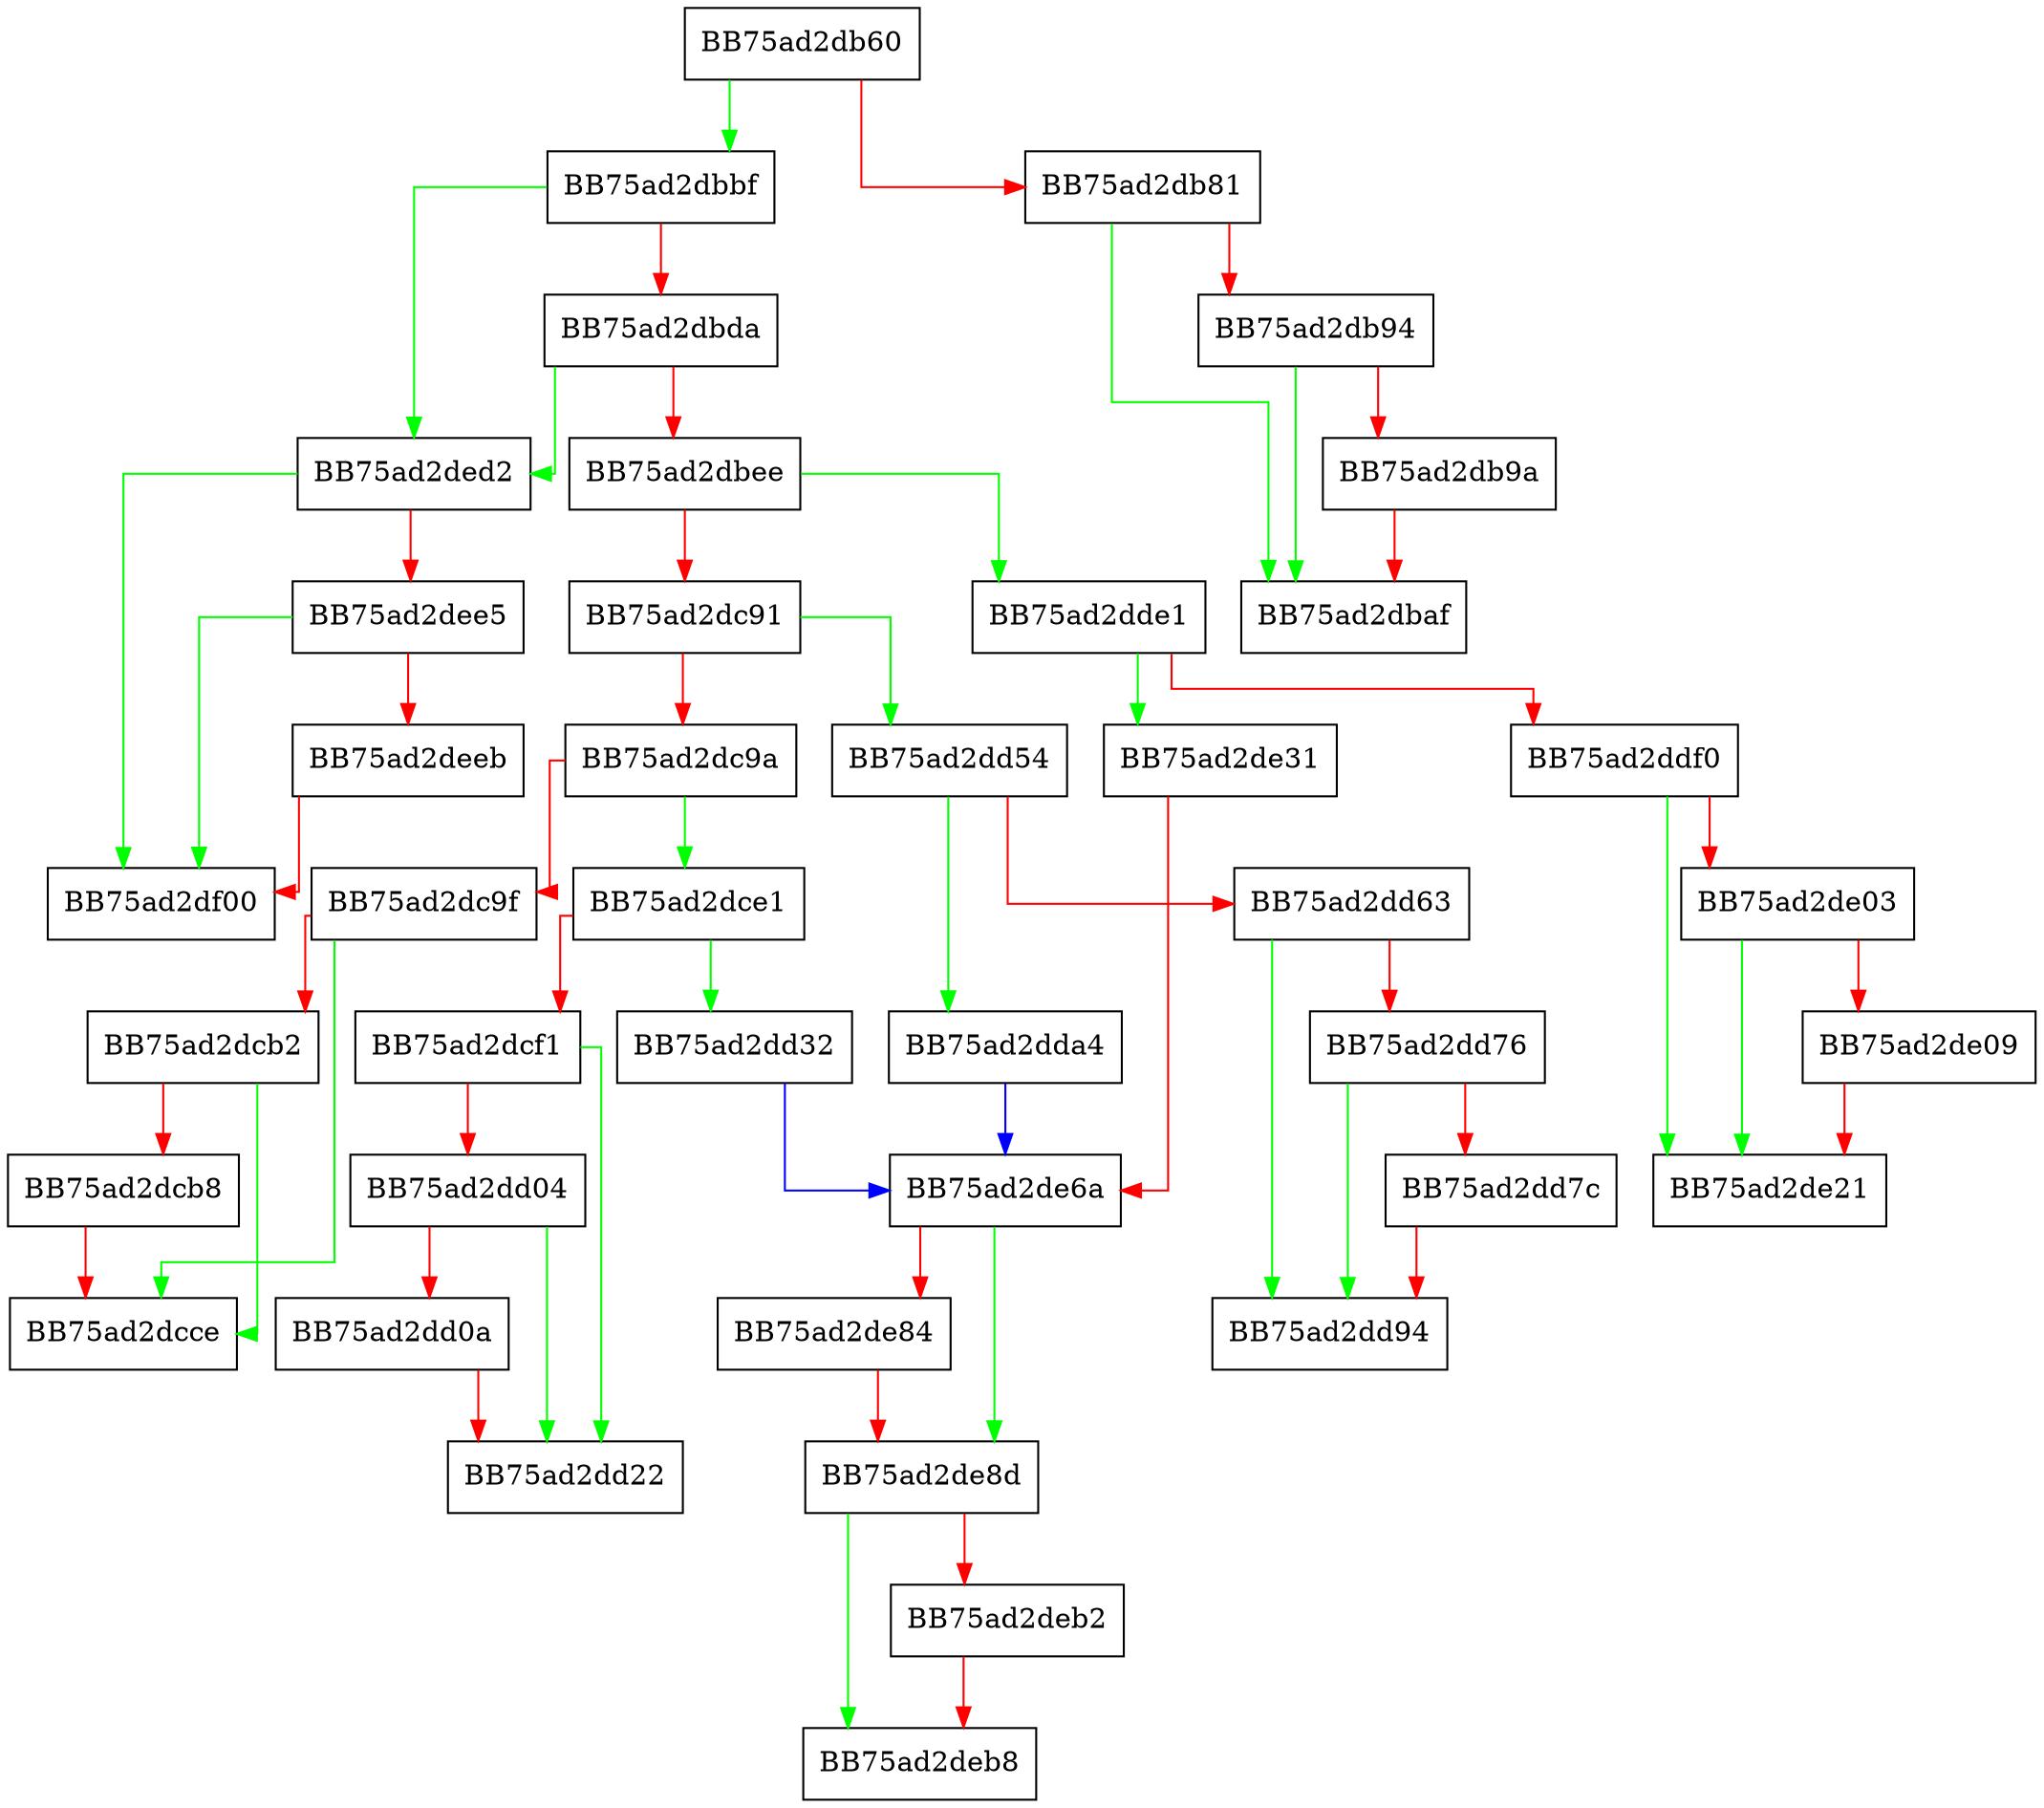 digraph LuaResetBcdWmiParameter {
  node [shape="box"];
  graph [splines=ortho];
  BB75ad2db60 -> BB75ad2dbbf [color="green"];
  BB75ad2db60 -> BB75ad2db81 [color="red"];
  BB75ad2db81 -> BB75ad2dbaf [color="green"];
  BB75ad2db81 -> BB75ad2db94 [color="red"];
  BB75ad2db94 -> BB75ad2dbaf [color="green"];
  BB75ad2db94 -> BB75ad2db9a [color="red"];
  BB75ad2db9a -> BB75ad2dbaf [color="red"];
  BB75ad2dbbf -> BB75ad2ded2 [color="green"];
  BB75ad2dbbf -> BB75ad2dbda [color="red"];
  BB75ad2dbda -> BB75ad2ded2 [color="green"];
  BB75ad2dbda -> BB75ad2dbee [color="red"];
  BB75ad2dbee -> BB75ad2dde1 [color="green"];
  BB75ad2dbee -> BB75ad2dc91 [color="red"];
  BB75ad2dc91 -> BB75ad2dd54 [color="green"];
  BB75ad2dc91 -> BB75ad2dc9a [color="red"];
  BB75ad2dc9a -> BB75ad2dce1 [color="green"];
  BB75ad2dc9a -> BB75ad2dc9f [color="red"];
  BB75ad2dc9f -> BB75ad2dcce [color="green"];
  BB75ad2dc9f -> BB75ad2dcb2 [color="red"];
  BB75ad2dcb2 -> BB75ad2dcce [color="green"];
  BB75ad2dcb2 -> BB75ad2dcb8 [color="red"];
  BB75ad2dcb8 -> BB75ad2dcce [color="red"];
  BB75ad2dce1 -> BB75ad2dd32 [color="green"];
  BB75ad2dce1 -> BB75ad2dcf1 [color="red"];
  BB75ad2dcf1 -> BB75ad2dd22 [color="green"];
  BB75ad2dcf1 -> BB75ad2dd04 [color="red"];
  BB75ad2dd04 -> BB75ad2dd22 [color="green"];
  BB75ad2dd04 -> BB75ad2dd0a [color="red"];
  BB75ad2dd0a -> BB75ad2dd22 [color="red"];
  BB75ad2dd32 -> BB75ad2de6a [color="blue"];
  BB75ad2dd54 -> BB75ad2dda4 [color="green"];
  BB75ad2dd54 -> BB75ad2dd63 [color="red"];
  BB75ad2dd63 -> BB75ad2dd94 [color="green"];
  BB75ad2dd63 -> BB75ad2dd76 [color="red"];
  BB75ad2dd76 -> BB75ad2dd94 [color="green"];
  BB75ad2dd76 -> BB75ad2dd7c [color="red"];
  BB75ad2dd7c -> BB75ad2dd94 [color="red"];
  BB75ad2dda4 -> BB75ad2de6a [color="blue"];
  BB75ad2dde1 -> BB75ad2de31 [color="green"];
  BB75ad2dde1 -> BB75ad2ddf0 [color="red"];
  BB75ad2ddf0 -> BB75ad2de21 [color="green"];
  BB75ad2ddf0 -> BB75ad2de03 [color="red"];
  BB75ad2de03 -> BB75ad2de21 [color="green"];
  BB75ad2de03 -> BB75ad2de09 [color="red"];
  BB75ad2de09 -> BB75ad2de21 [color="red"];
  BB75ad2de31 -> BB75ad2de6a [color="red"];
  BB75ad2de6a -> BB75ad2de8d [color="green"];
  BB75ad2de6a -> BB75ad2de84 [color="red"];
  BB75ad2de84 -> BB75ad2de8d [color="red"];
  BB75ad2de8d -> BB75ad2deb8 [color="green"];
  BB75ad2de8d -> BB75ad2deb2 [color="red"];
  BB75ad2deb2 -> BB75ad2deb8 [color="red"];
  BB75ad2ded2 -> BB75ad2df00 [color="green"];
  BB75ad2ded2 -> BB75ad2dee5 [color="red"];
  BB75ad2dee5 -> BB75ad2df00 [color="green"];
  BB75ad2dee5 -> BB75ad2deeb [color="red"];
  BB75ad2deeb -> BB75ad2df00 [color="red"];
}